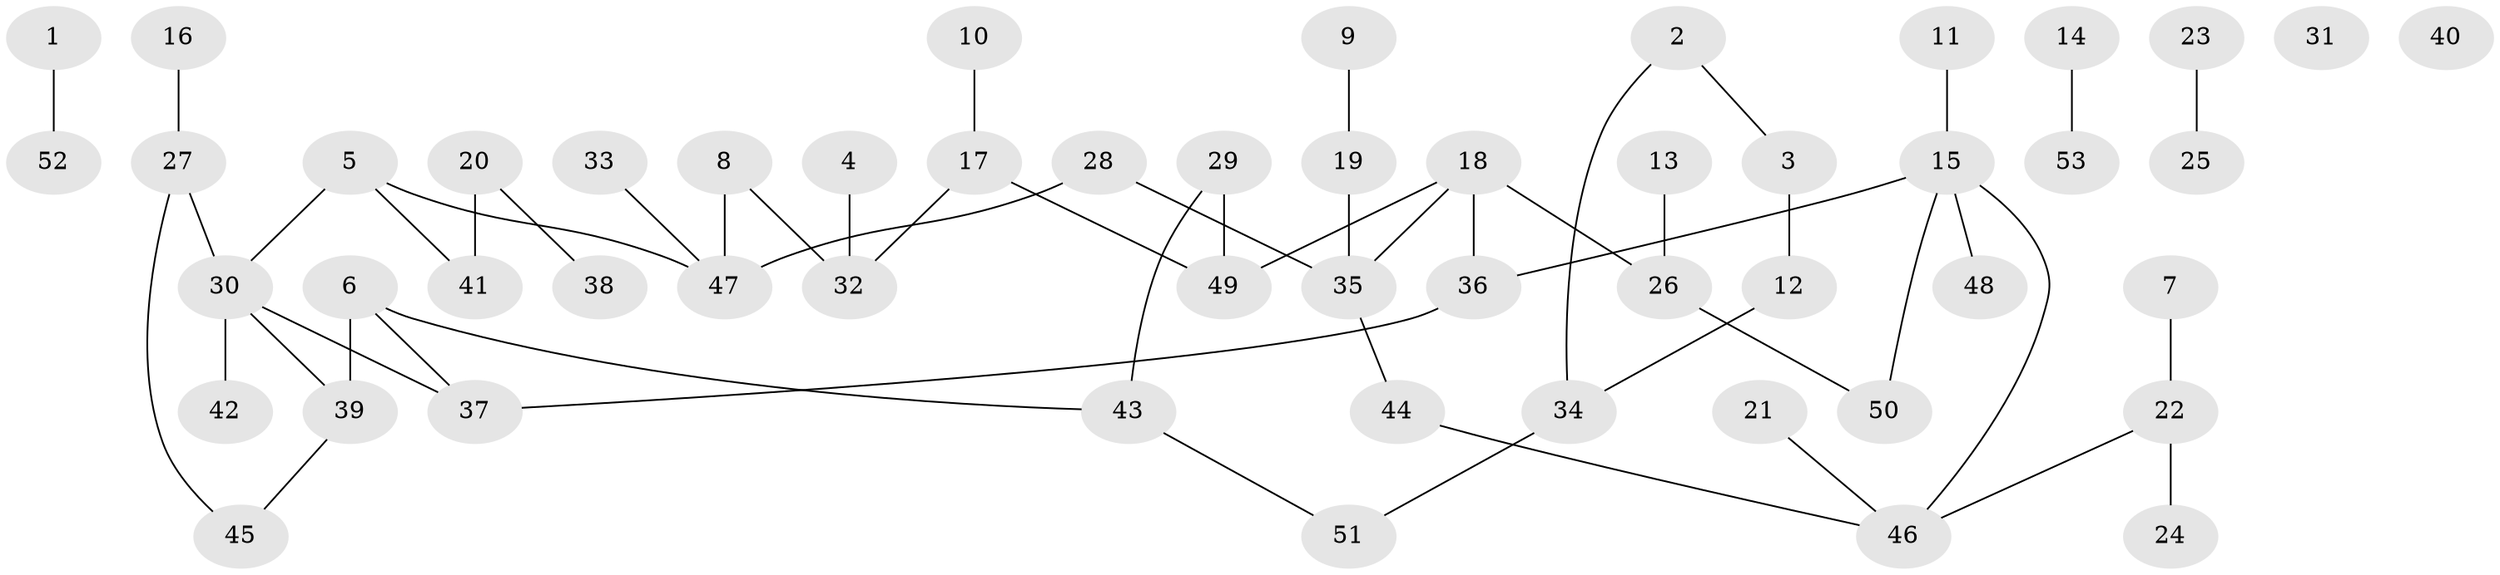 // coarse degree distribution, {0: 0.18518518518518517, 2: 0.18518518518518517, 1: 0.3333333333333333, 3: 0.1111111111111111, 4: 0.1111111111111111, 6: 0.07407407407407407}
// Generated by graph-tools (version 1.1) at 2025/16/03/04/25 18:16:34]
// undirected, 53 vertices, 55 edges
graph export_dot {
graph [start="1"]
  node [color=gray90,style=filled];
  1;
  2;
  3;
  4;
  5;
  6;
  7;
  8;
  9;
  10;
  11;
  12;
  13;
  14;
  15;
  16;
  17;
  18;
  19;
  20;
  21;
  22;
  23;
  24;
  25;
  26;
  27;
  28;
  29;
  30;
  31;
  32;
  33;
  34;
  35;
  36;
  37;
  38;
  39;
  40;
  41;
  42;
  43;
  44;
  45;
  46;
  47;
  48;
  49;
  50;
  51;
  52;
  53;
  1 -- 52;
  2 -- 3;
  2 -- 34;
  3 -- 12;
  4 -- 32;
  5 -- 30;
  5 -- 41;
  5 -- 47;
  6 -- 37;
  6 -- 39;
  6 -- 43;
  7 -- 22;
  8 -- 32;
  8 -- 47;
  9 -- 19;
  10 -- 17;
  11 -- 15;
  12 -- 34;
  13 -- 26;
  14 -- 53;
  15 -- 36;
  15 -- 46;
  15 -- 48;
  15 -- 50;
  16 -- 27;
  17 -- 32;
  17 -- 49;
  18 -- 26;
  18 -- 35;
  18 -- 36;
  18 -- 49;
  19 -- 35;
  20 -- 38;
  20 -- 41;
  21 -- 46;
  22 -- 24;
  22 -- 46;
  23 -- 25;
  26 -- 50;
  27 -- 30;
  27 -- 45;
  28 -- 35;
  28 -- 47;
  29 -- 43;
  29 -- 49;
  30 -- 37;
  30 -- 39;
  30 -- 42;
  33 -- 47;
  34 -- 51;
  35 -- 44;
  36 -- 37;
  39 -- 45;
  43 -- 51;
  44 -- 46;
}
